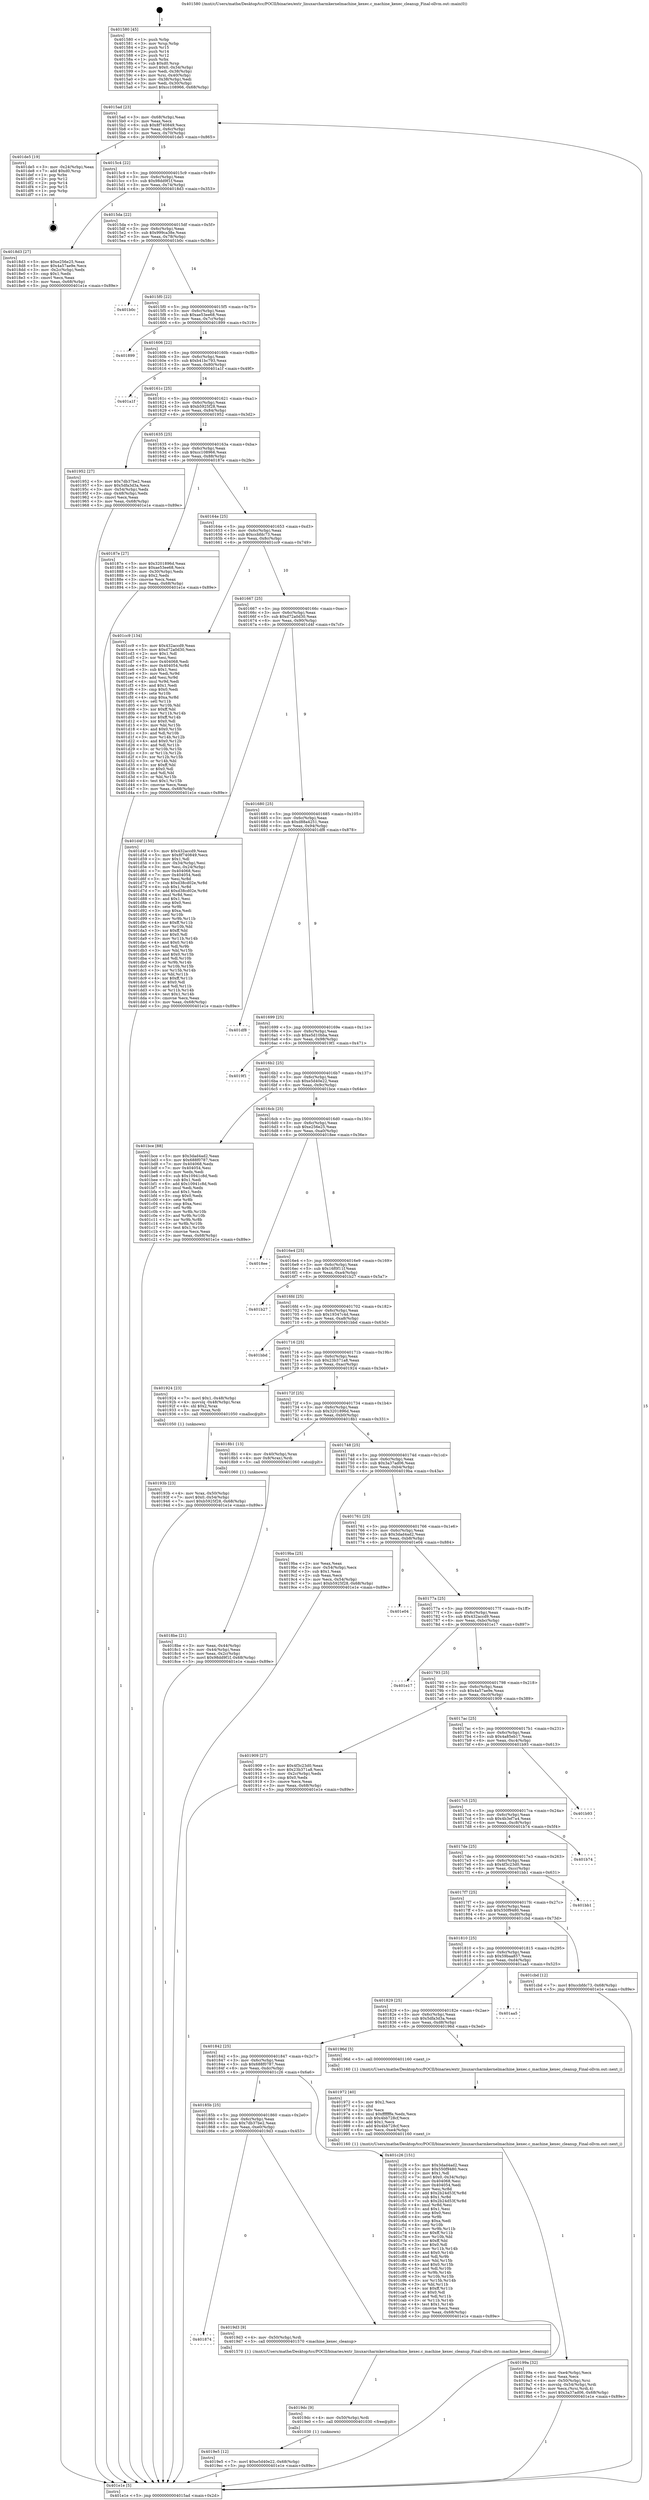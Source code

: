 digraph "0x401580" {
  label = "0x401580 (/mnt/c/Users/mathe/Desktop/tcc/POCII/binaries/extr_linuxarcharmkernelmachine_kexec.c_machine_kexec_cleanup_Final-ollvm.out::main(0))"
  labelloc = "t"
  node[shape=record]

  Entry [label="",width=0.3,height=0.3,shape=circle,fillcolor=black,style=filled]
  "0x4015ad" [label="{
     0x4015ad [23]\l
     | [instrs]\l
     &nbsp;&nbsp;0x4015ad \<+3\>: mov -0x68(%rbp),%eax\l
     &nbsp;&nbsp;0x4015b0 \<+2\>: mov %eax,%ecx\l
     &nbsp;&nbsp;0x4015b2 \<+6\>: sub $0x8f740849,%ecx\l
     &nbsp;&nbsp;0x4015b8 \<+3\>: mov %eax,-0x6c(%rbp)\l
     &nbsp;&nbsp;0x4015bb \<+3\>: mov %ecx,-0x70(%rbp)\l
     &nbsp;&nbsp;0x4015be \<+6\>: je 0000000000401de5 \<main+0x865\>\l
  }"]
  "0x401de5" [label="{
     0x401de5 [19]\l
     | [instrs]\l
     &nbsp;&nbsp;0x401de5 \<+3\>: mov -0x24(%rbp),%eax\l
     &nbsp;&nbsp;0x401de8 \<+7\>: add $0xd0,%rsp\l
     &nbsp;&nbsp;0x401def \<+1\>: pop %rbx\l
     &nbsp;&nbsp;0x401df0 \<+2\>: pop %r12\l
     &nbsp;&nbsp;0x401df2 \<+2\>: pop %r14\l
     &nbsp;&nbsp;0x401df4 \<+2\>: pop %r15\l
     &nbsp;&nbsp;0x401df6 \<+1\>: pop %rbp\l
     &nbsp;&nbsp;0x401df7 \<+1\>: ret\l
  }"]
  "0x4015c4" [label="{
     0x4015c4 [22]\l
     | [instrs]\l
     &nbsp;&nbsp;0x4015c4 \<+5\>: jmp 00000000004015c9 \<main+0x49\>\l
     &nbsp;&nbsp;0x4015c9 \<+3\>: mov -0x6c(%rbp),%eax\l
     &nbsp;&nbsp;0x4015cc \<+5\>: sub $0x98dd9f1f,%eax\l
     &nbsp;&nbsp;0x4015d1 \<+3\>: mov %eax,-0x74(%rbp)\l
     &nbsp;&nbsp;0x4015d4 \<+6\>: je 00000000004018d3 \<main+0x353\>\l
  }"]
  Exit [label="",width=0.3,height=0.3,shape=circle,fillcolor=black,style=filled,peripheries=2]
  "0x4018d3" [label="{
     0x4018d3 [27]\l
     | [instrs]\l
     &nbsp;&nbsp;0x4018d3 \<+5\>: mov $0xe256e25,%eax\l
     &nbsp;&nbsp;0x4018d8 \<+5\>: mov $0x4a57ae9e,%ecx\l
     &nbsp;&nbsp;0x4018dd \<+3\>: mov -0x2c(%rbp),%edx\l
     &nbsp;&nbsp;0x4018e0 \<+3\>: cmp $0x1,%edx\l
     &nbsp;&nbsp;0x4018e3 \<+3\>: cmovl %ecx,%eax\l
     &nbsp;&nbsp;0x4018e6 \<+3\>: mov %eax,-0x68(%rbp)\l
     &nbsp;&nbsp;0x4018e9 \<+5\>: jmp 0000000000401e1e \<main+0x89e\>\l
  }"]
  "0x4015da" [label="{
     0x4015da [22]\l
     | [instrs]\l
     &nbsp;&nbsp;0x4015da \<+5\>: jmp 00000000004015df \<main+0x5f\>\l
     &nbsp;&nbsp;0x4015df \<+3\>: mov -0x6c(%rbp),%eax\l
     &nbsp;&nbsp;0x4015e2 \<+5\>: sub $0x999ca38e,%eax\l
     &nbsp;&nbsp;0x4015e7 \<+3\>: mov %eax,-0x78(%rbp)\l
     &nbsp;&nbsp;0x4015ea \<+6\>: je 0000000000401b0c \<main+0x58c\>\l
  }"]
  "0x4019e5" [label="{
     0x4019e5 [12]\l
     | [instrs]\l
     &nbsp;&nbsp;0x4019e5 \<+7\>: movl $0xe5d40e22,-0x68(%rbp)\l
     &nbsp;&nbsp;0x4019ec \<+5\>: jmp 0000000000401e1e \<main+0x89e\>\l
  }"]
  "0x401b0c" [label="{
     0x401b0c\l
  }", style=dashed]
  "0x4015f0" [label="{
     0x4015f0 [22]\l
     | [instrs]\l
     &nbsp;&nbsp;0x4015f0 \<+5\>: jmp 00000000004015f5 \<main+0x75\>\l
     &nbsp;&nbsp;0x4015f5 \<+3\>: mov -0x6c(%rbp),%eax\l
     &nbsp;&nbsp;0x4015f8 \<+5\>: sub $0xae53ee68,%eax\l
     &nbsp;&nbsp;0x4015fd \<+3\>: mov %eax,-0x7c(%rbp)\l
     &nbsp;&nbsp;0x401600 \<+6\>: je 0000000000401899 \<main+0x319\>\l
  }"]
  "0x4019dc" [label="{
     0x4019dc [9]\l
     | [instrs]\l
     &nbsp;&nbsp;0x4019dc \<+4\>: mov -0x50(%rbp),%rdi\l
     &nbsp;&nbsp;0x4019e0 \<+5\>: call 0000000000401030 \<free@plt\>\l
     | [calls]\l
     &nbsp;&nbsp;0x401030 \{1\} (unknown)\l
  }"]
  "0x401899" [label="{
     0x401899\l
  }", style=dashed]
  "0x401606" [label="{
     0x401606 [22]\l
     | [instrs]\l
     &nbsp;&nbsp;0x401606 \<+5\>: jmp 000000000040160b \<main+0x8b\>\l
     &nbsp;&nbsp;0x40160b \<+3\>: mov -0x6c(%rbp),%eax\l
     &nbsp;&nbsp;0x40160e \<+5\>: sub $0xb41bc793,%eax\l
     &nbsp;&nbsp;0x401613 \<+3\>: mov %eax,-0x80(%rbp)\l
     &nbsp;&nbsp;0x401616 \<+6\>: je 0000000000401a1f \<main+0x49f\>\l
  }"]
  "0x401874" [label="{
     0x401874\l
  }", style=dashed]
  "0x401a1f" [label="{
     0x401a1f\l
  }", style=dashed]
  "0x40161c" [label="{
     0x40161c [25]\l
     | [instrs]\l
     &nbsp;&nbsp;0x40161c \<+5\>: jmp 0000000000401621 \<main+0xa1\>\l
     &nbsp;&nbsp;0x401621 \<+3\>: mov -0x6c(%rbp),%eax\l
     &nbsp;&nbsp;0x401624 \<+5\>: sub $0xb5925f28,%eax\l
     &nbsp;&nbsp;0x401629 \<+6\>: mov %eax,-0x84(%rbp)\l
     &nbsp;&nbsp;0x40162f \<+6\>: je 0000000000401952 \<main+0x3d2\>\l
  }"]
  "0x4019d3" [label="{
     0x4019d3 [9]\l
     | [instrs]\l
     &nbsp;&nbsp;0x4019d3 \<+4\>: mov -0x50(%rbp),%rdi\l
     &nbsp;&nbsp;0x4019d7 \<+5\>: call 0000000000401570 \<machine_kexec_cleanup\>\l
     | [calls]\l
     &nbsp;&nbsp;0x401570 \{1\} (/mnt/c/Users/mathe/Desktop/tcc/POCII/binaries/extr_linuxarcharmkernelmachine_kexec.c_machine_kexec_cleanup_Final-ollvm.out::machine_kexec_cleanup)\l
  }"]
  "0x401952" [label="{
     0x401952 [27]\l
     | [instrs]\l
     &nbsp;&nbsp;0x401952 \<+5\>: mov $0x7db37be2,%eax\l
     &nbsp;&nbsp;0x401957 \<+5\>: mov $0x5dfa3d3a,%ecx\l
     &nbsp;&nbsp;0x40195c \<+3\>: mov -0x54(%rbp),%edx\l
     &nbsp;&nbsp;0x40195f \<+3\>: cmp -0x48(%rbp),%edx\l
     &nbsp;&nbsp;0x401962 \<+3\>: cmovl %ecx,%eax\l
     &nbsp;&nbsp;0x401965 \<+3\>: mov %eax,-0x68(%rbp)\l
     &nbsp;&nbsp;0x401968 \<+5\>: jmp 0000000000401e1e \<main+0x89e\>\l
  }"]
  "0x401635" [label="{
     0x401635 [25]\l
     | [instrs]\l
     &nbsp;&nbsp;0x401635 \<+5\>: jmp 000000000040163a \<main+0xba\>\l
     &nbsp;&nbsp;0x40163a \<+3\>: mov -0x6c(%rbp),%eax\l
     &nbsp;&nbsp;0x40163d \<+5\>: sub $0xcc108966,%eax\l
     &nbsp;&nbsp;0x401642 \<+6\>: mov %eax,-0x88(%rbp)\l
     &nbsp;&nbsp;0x401648 \<+6\>: je 000000000040187e \<main+0x2fe\>\l
  }"]
  "0x40185b" [label="{
     0x40185b [25]\l
     | [instrs]\l
     &nbsp;&nbsp;0x40185b \<+5\>: jmp 0000000000401860 \<main+0x2e0\>\l
     &nbsp;&nbsp;0x401860 \<+3\>: mov -0x6c(%rbp),%eax\l
     &nbsp;&nbsp;0x401863 \<+5\>: sub $0x7db37be2,%eax\l
     &nbsp;&nbsp;0x401868 \<+6\>: mov %eax,-0xe0(%rbp)\l
     &nbsp;&nbsp;0x40186e \<+6\>: je 00000000004019d3 \<main+0x453\>\l
  }"]
  "0x40187e" [label="{
     0x40187e [27]\l
     | [instrs]\l
     &nbsp;&nbsp;0x40187e \<+5\>: mov $0x3201896d,%eax\l
     &nbsp;&nbsp;0x401883 \<+5\>: mov $0xae53ee68,%ecx\l
     &nbsp;&nbsp;0x401888 \<+3\>: mov -0x30(%rbp),%edx\l
     &nbsp;&nbsp;0x40188b \<+3\>: cmp $0x2,%edx\l
     &nbsp;&nbsp;0x40188e \<+3\>: cmovne %ecx,%eax\l
     &nbsp;&nbsp;0x401891 \<+3\>: mov %eax,-0x68(%rbp)\l
     &nbsp;&nbsp;0x401894 \<+5\>: jmp 0000000000401e1e \<main+0x89e\>\l
  }"]
  "0x40164e" [label="{
     0x40164e [25]\l
     | [instrs]\l
     &nbsp;&nbsp;0x40164e \<+5\>: jmp 0000000000401653 \<main+0xd3\>\l
     &nbsp;&nbsp;0x401653 \<+3\>: mov -0x6c(%rbp),%eax\l
     &nbsp;&nbsp;0x401656 \<+5\>: sub $0xccbfdc73,%eax\l
     &nbsp;&nbsp;0x40165b \<+6\>: mov %eax,-0x8c(%rbp)\l
     &nbsp;&nbsp;0x401661 \<+6\>: je 0000000000401cc9 \<main+0x749\>\l
  }"]
  "0x401e1e" [label="{
     0x401e1e [5]\l
     | [instrs]\l
     &nbsp;&nbsp;0x401e1e \<+5\>: jmp 00000000004015ad \<main+0x2d\>\l
  }"]
  "0x401580" [label="{
     0x401580 [45]\l
     | [instrs]\l
     &nbsp;&nbsp;0x401580 \<+1\>: push %rbp\l
     &nbsp;&nbsp;0x401581 \<+3\>: mov %rsp,%rbp\l
     &nbsp;&nbsp;0x401584 \<+2\>: push %r15\l
     &nbsp;&nbsp;0x401586 \<+2\>: push %r14\l
     &nbsp;&nbsp;0x401588 \<+2\>: push %r12\l
     &nbsp;&nbsp;0x40158a \<+1\>: push %rbx\l
     &nbsp;&nbsp;0x40158b \<+7\>: sub $0xd0,%rsp\l
     &nbsp;&nbsp;0x401592 \<+7\>: movl $0x0,-0x34(%rbp)\l
     &nbsp;&nbsp;0x401599 \<+3\>: mov %edi,-0x38(%rbp)\l
     &nbsp;&nbsp;0x40159c \<+4\>: mov %rsi,-0x40(%rbp)\l
     &nbsp;&nbsp;0x4015a0 \<+3\>: mov -0x38(%rbp),%edi\l
     &nbsp;&nbsp;0x4015a3 \<+3\>: mov %edi,-0x30(%rbp)\l
     &nbsp;&nbsp;0x4015a6 \<+7\>: movl $0xcc108966,-0x68(%rbp)\l
  }"]
  "0x401c26" [label="{
     0x401c26 [151]\l
     | [instrs]\l
     &nbsp;&nbsp;0x401c26 \<+5\>: mov $0x3dad4ad2,%eax\l
     &nbsp;&nbsp;0x401c2b \<+5\>: mov $0x550f9480,%ecx\l
     &nbsp;&nbsp;0x401c30 \<+2\>: mov $0x1,%dl\l
     &nbsp;&nbsp;0x401c32 \<+7\>: movl $0x0,-0x34(%rbp)\l
     &nbsp;&nbsp;0x401c39 \<+7\>: mov 0x404068,%esi\l
     &nbsp;&nbsp;0x401c40 \<+7\>: mov 0x404054,%edi\l
     &nbsp;&nbsp;0x401c47 \<+3\>: mov %esi,%r8d\l
     &nbsp;&nbsp;0x401c4a \<+7\>: add $0x2b24d53f,%r8d\l
     &nbsp;&nbsp;0x401c51 \<+4\>: sub $0x1,%r8d\l
     &nbsp;&nbsp;0x401c55 \<+7\>: sub $0x2b24d53f,%r8d\l
     &nbsp;&nbsp;0x401c5c \<+4\>: imul %r8d,%esi\l
     &nbsp;&nbsp;0x401c60 \<+3\>: and $0x1,%esi\l
     &nbsp;&nbsp;0x401c63 \<+3\>: cmp $0x0,%esi\l
     &nbsp;&nbsp;0x401c66 \<+4\>: sete %r9b\l
     &nbsp;&nbsp;0x401c6a \<+3\>: cmp $0xa,%edi\l
     &nbsp;&nbsp;0x401c6d \<+4\>: setl %r10b\l
     &nbsp;&nbsp;0x401c71 \<+3\>: mov %r9b,%r11b\l
     &nbsp;&nbsp;0x401c74 \<+4\>: xor $0xff,%r11b\l
     &nbsp;&nbsp;0x401c78 \<+3\>: mov %r10b,%bl\l
     &nbsp;&nbsp;0x401c7b \<+3\>: xor $0xff,%bl\l
     &nbsp;&nbsp;0x401c7e \<+3\>: xor $0x0,%dl\l
     &nbsp;&nbsp;0x401c81 \<+3\>: mov %r11b,%r14b\l
     &nbsp;&nbsp;0x401c84 \<+4\>: and $0x0,%r14b\l
     &nbsp;&nbsp;0x401c88 \<+3\>: and %dl,%r9b\l
     &nbsp;&nbsp;0x401c8b \<+3\>: mov %bl,%r15b\l
     &nbsp;&nbsp;0x401c8e \<+4\>: and $0x0,%r15b\l
     &nbsp;&nbsp;0x401c92 \<+3\>: and %dl,%r10b\l
     &nbsp;&nbsp;0x401c95 \<+3\>: or %r9b,%r14b\l
     &nbsp;&nbsp;0x401c98 \<+3\>: or %r10b,%r15b\l
     &nbsp;&nbsp;0x401c9b \<+3\>: xor %r15b,%r14b\l
     &nbsp;&nbsp;0x401c9e \<+3\>: or %bl,%r11b\l
     &nbsp;&nbsp;0x401ca1 \<+4\>: xor $0xff,%r11b\l
     &nbsp;&nbsp;0x401ca5 \<+3\>: or $0x0,%dl\l
     &nbsp;&nbsp;0x401ca8 \<+3\>: and %dl,%r11b\l
     &nbsp;&nbsp;0x401cab \<+3\>: or %r11b,%r14b\l
     &nbsp;&nbsp;0x401cae \<+4\>: test $0x1,%r14b\l
     &nbsp;&nbsp;0x401cb2 \<+3\>: cmovne %ecx,%eax\l
     &nbsp;&nbsp;0x401cb5 \<+3\>: mov %eax,-0x68(%rbp)\l
     &nbsp;&nbsp;0x401cb8 \<+5\>: jmp 0000000000401e1e \<main+0x89e\>\l
  }"]
  "0x401cc9" [label="{
     0x401cc9 [134]\l
     | [instrs]\l
     &nbsp;&nbsp;0x401cc9 \<+5\>: mov $0x432accd9,%eax\l
     &nbsp;&nbsp;0x401cce \<+5\>: mov $0xd72a0d30,%ecx\l
     &nbsp;&nbsp;0x401cd3 \<+2\>: mov $0x1,%dl\l
     &nbsp;&nbsp;0x401cd5 \<+2\>: xor %esi,%esi\l
     &nbsp;&nbsp;0x401cd7 \<+7\>: mov 0x404068,%edi\l
     &nbsp;&nbsp;0x401cde \<+8\>: mov 0x404054,%r8d\l
     &nbsp;&nbsp;0x401ce6 \<+3\>: sub $0x1,%esi\l
     &nbsp;&nbsp;0x401ce9 \<+3\>: mov %edi,%r9d\l
     &nbsp;&nbsp;0x401cec \<+3\>: add %esi,%r9d\l
     &nbsp;&nbsp;0x401cef \<+4\>: imul %r9d,%edi\l
     &nbsp;&nbsp;0x401cf3 \<+3\>: and $0x1,%edi\l
     &nbsp;&nbsp;0x401cf6 \<+3\>: cmp $0x0,%edi\l
     &nbsp;&nbsp;0x401cf9 \<+4\>: sete %r10b\l
     &nbsp;&nbsp;0x401cfd \<+4\>: cmp $0xa,%r8d\l
     &nbsp;&nbsp;0x401d01 \<+4\>: setl %r11b\l
     &nbsp;&nbsp;0x401d05 \<+3\>: mov %r10b,%bl\l
     &nbsp;&nbsp;0x401d08 \<+3\>: xor $0xff,%bl\l
     &nbsp;&nbsp;0x401d0b \<+3\>: mov %r11b,%r14b\l
     &nbsp;&nbsp;0x401d0e \<+4\>: xor $0xff,%r14b\l
     &nbsp;&nbsp;0x401d12 \<+3\>: xor $0x0,%dl\l
     &nbsp;&nbsp;0x401d15 \<+3\>: mov %bl,%r15b\l
     &nbsp;&nbsp;0x401d18 \<+4\>: and $0x0,%r15b\l
     &nbsp;&nbsp;0x401d1c \<+3\>: and %dl,%r10b\l
     &nbsp;&nbsp;0x401d1f \<+3\>: mov %r14b,%r12b\l
     &nbsp;&nbsp;0x401d22 \<+4\>: and $0x0,%r12b\l
     &nbsp;&nbsp;0x401d26 \<+3\>: and %dl,%r11b\l
     &nbsp;&nbsp;0x401d29 \<+3\>: or %r10b,%r15b\l
     &nbsp;&nbsp;0x401d2c \<+3\>: or %r11b,%r12b\l
     &nbsp;&nbsp;0x401d2f \<+3\>: xor %r12b,%r15b\l
     &nbsp;&nbsp;0x401d32 \<+3\>: or %r14b,%bl\l
     &nbsp;&nbsp;0x401d35 \<+3\>: xor $0xff,%bl\l
     &nbsp;&nbsp;0x401d38 \<+3\>: or $0x0,%dl\l
     &nbsp;&nbsp;0x401d3b \<+2\>: and %dl,%bl\l
     &nbsp;&nbsp;0x401d3d \<+3\>: or %bl,%r15b\l
     &nbsp;&nbsp;0x401d40 \<+4\>: test $0x1,%r15b\l
     &nbsp;&nbsp;0x401d44 \<+3\>: cmovne %ecx,%eax\l
     &nbsp;&nbsp;0x401d47 \<+3\>: mov %eax,-0x68(%rbp)\l
     &nbsp;&nbsp;0x401d4a \<+5\>: jmp 0000000000401e1e \<main+0x89e\>\l
  }"]
  "0x401667" [label="{
     0x401667 [25]\l
     | [instrs]\l
     &nbsp;&nbsp;0x401667 \<+5\>: jmp 000000000040166c \<main+0xec\>\l
     &nbsp;&nbsp;0x40166c \<+3\>: mov -0x6c(%rbp),%eax\l
     &nbsp;&nbsp;0x40166f \<+5\>: sub $0xd72a0d30,%eax\l
     &nbsp;&nbsp;0x401674 \<+6\>: mov %eax,-0x90(%rbp)\l
     &nbsp;&nbsp;0x40167a \<+6\>: je 0000000000401d4f \<main+0x7cf\>\l
  }"]
  "0x40199a" [label="{
     0x40199a [32]\l
     | [instrs]\l
     &nbsp;&nbsp;0x40199a \<+6\>: mov -0xe4(%rbp),%ecx\l
     &nbsp;&nbsp;0x4019a0 \<+3\>: imul %eax,%ecx\l
     &nbsp;&nbsp;0x4019a3 \<+4\>: mov -0x50(%rbp),%rsi\l
     &nbsp;&nbsp;0x4019a7 \<+4\>: movslq -0x54(%rbp),%rdi\l
     &nbsp;&nbsp;0x4019ab \<+3\>: mov %ecx,(%rsi,%rdi,4)\l
     &nbsp;&nbsp;0x4019ae \<+7\>: movl $0x3a37ad06,-0x68(%rbp)\l
     &nbsp;&nbsp;0x4019b5 \<+5\>: jmp 0000000000401e1e \<main+0x89e\>\l
  }"]
  "0x401d4f" [label="{
     0x401d4f [150]\l
     | [instrs]\l
     &nbsp;&nbsp;0x401d4f \<+5\>: mov $0x432accd9,%eax\l
     &nbsp;&nbsp;0x401d54 \<+5\>: mov $0x8f740849,%ecx\l
     &nbsp;&nbsp;0x401d59 \<+2\>: mov $0x1,%dl\l
     &nbsp;&nbsp;0x401d5b \<+3\>: mov -0x34(%rbp),%esi\l
     &nbsp;&nbsp;0x401d5e \<+3\>: mov %esi,-0x24(%rbp)\l
     &nbsp;&nbsp;0x401d61 \<+7\>: mov 0x404068,%esi\l
     &nbsp;&nbsp;0x401d68 \<+7\>: mov 0x404054,%edi\l
     &nbsp;&nbsp;0x401d6f \<+3\>: mov %esi,%r8d\l
     &nbsp;&nbsp;0x401d72 \<+7\>: sub $0xd38cd02e,%r8d\l
     &nbsp;&nbsp;0x401d79 \<+4\>: sub $0x1,%r8d\l
     &nbsp;&nbsp;0x401d7d \<+7\>: add $0xd38cd02e,%r8d\l
     &nbsp;&nbsp;0x401d84 \<+4\>: imul %r8d,%esi\l
     &nbsp;&nbsp;0x401d88 \<+3\>: and $0x1,%esi\l
     &nbsp;&nbsp;0x401d8b \<+3\>: cmp $0x0,%esi\l
     &nbsp;&nbsp;0x401d8e \<+4\>: sete %r9b\l
     &nbsp;&nbsp;0x401d92 \<+3\>: cmp $0xa,%edi\l
     &nbsp;&nbsp;0x401d95 \<+4\>: setl %r10b\l
     &nbsp;&nbsp;0x401d99 \<+3\>: mov %r9b,%r11b\l
     &nbsp;&nbsp;0x401d9c \<+4\>: xor $0xff,%r11b\l
     &nbsp;&nbsp;0x401da0 \<+3\>: mov %r10b,%bl\l
     &nbsp;&nbsp;0x401da3 \<+3\>: xor $0xff,%bl\l
     &nbsp;&nbsp;0x401da6 \<+3\>: xor $0x0,%dl\l
     &nbsp;&nbsp;0x401da9 \<+3\>: mov %r11b,%r14b\l
     &nbsp;&nbsp;0x401dac \<+4\>: and $0x0,%r14b\l
     &nbsp;&nbsp;0x401db0 \<+3\>: and %dl,%r9b\l
     &nbsp;&nbsp;0x401db3 \<+3\>: mov %bl,%r15b\l
     &nbsp;&nbsp;0x401db6 \<+4\>: and $0x0,%r15b\l
     &nbsp;&nbsp;0x401dba \<+3\>: and %dl,%r10b\l
     &nbsp;&nbsp;0x401dbd \<+3\>: or %r9b,%r14b\l
     &nbsp;&nbsp;0x401dc0 \<+3\>: or %r10b,%r15b\l
     &nbsp;&nbsp;0x401dc3 \<+3\>: xor %r15b,%r14b\l
     &nbsp;&nbsp;0x401dc6 \<+3\>: or %bl,%r11b\l
     &nbsp;&nbsp;0x401dc9 \<+4\>: xor $0xff,%r11b\l
     &nbsp;&nbsp;0x401dcd \<+3\>: or $0x0,%dl\l
     &nbsp;&nbsp;0x401dd0 \<+3\>: and %dl,%r11b\l
     &nbsp;&nbsp;0x401dd3 \<+3\>: or %r11b,%r14b\l
     &nbsp;&nbsp;0x401dd6 \<+4\>: test $0x1,%r14b\l
     &nbsp;&nbsp;0x401dda \<+3\>: cmovne %ecx,%eax\l
     &nbsp;&nbsp;0x401ddd \<+3\>: mov %eax,-0x68(%rbp)\l
     &nbsp;&nbsp;0x401de0 \<+5\>: jmp 0000000000401e1e \<main+0x89e\>\l
  }"]
  "0x401680" [label="{
     0x401680 [25]\l
     | [instrs]\l
     &nbsp;&nbsp;0x401680 \<+5\>: jmp 0000000000401685 \<main+0x105\>\l
     &nbsp;&nbsp;0x401685 \<+3\>: mov -0x6c(%rbp),%eax\l
     &nbsp;&nbsp;0x401688 \<+5\>: sub $0xd88a4251,%eax\l
     &nbsp;&nbsp;0x40168d \<+6\>: mov %eax,-0x94(%rbp)\l
     &nbsp;&nbsp;0x401693 \<+6\>: je 0000000000401df8 \<main+0x878\>\l
  }"]
  "0x401972" [label="{
     0x401972 [40]\l
     | [instrs]\l
     &nbsp;&nbsp;0x401972 \<+5\>: mov $0x2,%ecx\l
     &nbsp;&nbsp;0x401977 \<+1\>: cltd\l
     &nbsp;&nbsp;0x401978 \<+2\>: idiv %ecx\l
     &nbsp;&nbsp;0x40197a \<+6\>: imul $0xfffffffe,%edx,%ecx\l
     &nbsp;&nbsp;0x401980 \<+6\>: sub $0x4bb728cf,%ecx\l
     &nbsp;&nbsp;0x401986 \<+3\>: add $0x1,%ecx\l
     &nbsp;&nbsp;0x401989 \<+6\>: add $0x4bb728cf,%ecx\l
     &nbsp;&nbsp;0x40198f \<+6\>: mov %ecx,-0xe4(%rbp)\l
     &nbsp;&nbsp;0x401995 \<+5\>: call 0000000000401160 \<next_i\>\l
     | [calls]\l
     &nbsp;&nbsp;0x401160 \{1\} (/mnt/c/Users/mathe/Desktop/tcc/POCII/binaries/extr_linuxarcharmkernelmachine_kexec.c_machine_kexec_cleanup_Final-ollvm.out::next_i)\l
  }"]
  "0x401df8" [label="{
     0x401df8\l
  }", style=dashed]
  "0x401699" [label="{
     0x401699 [25]\l
     | [instrs]\l
     &nbsp;&nbsp;0x401699 \<+5\>: jmp 000000000040169e \<main+0x11e\>\l
     &nbsp;&nbsp;0x40169e \<+3\>: mov -0x6c(%rbp),%eax\l
     &nbsp;&nbsp;0x4016a1 \<+5\>: sub $0xe5d10bba,%eax\l
     &nbsp;&nbsp;0x4016a6 \<+6\>: mov %eax,-0x98(%rbp)\l
     &nbsp;&nbsp;0x4016ac \<+6\>: je 00000000004019f1 \<main+0x471\>\l
  }"]
  "0x401842" [label="{
     0x401842 [25]\l
     | [instrs]\l
     &nbsp;&nbsp;0x401842 \<+5\>: jmp 0000000000401847 \<main+0x2c7\>\l
     &nbsp;&nbsp;0x401847 \<+3\>: mov -0x6c(%rbp),%eax\l
     &nbsp;&nbsp;0x40184a \<+5\>: sub $0x688f0787,%eax\l
     &nbsp;&nbsp;0x40184f \<+6\>: mov %eax,-0xdc(%rbp)\l
     &nbsp;&nbsp;0x401855 \<+6\>: je 0000000000401c26 \<main+0x6a6\>\l
  }"]
  "0x4019f1" [label="{
     0x4019f1\l
  }", style=dashed]
  "0x4016b2" [label="{
     0x4016b2 [25]\l
     | [instrs]\l
     &nbsp;&nbsp;0x4016b2 \<+5\>: jmp 00000000004016b7 \<main+0x137\>\l
     &nbsp;&nbsp;0x4016b7 \<+3\>: mov -0x6c(%rbp),%eax\l
     &nbsp;&nbsp;0x4016ba \<+5\>: sub $0xe5d40e22,%eax\l
     &nbsp;&nbsp;0x4016bf \<+6\>: mov %eax,-0x9c(%rbp)\l
     &nbsp;&nbsp;0x4016c5 \<+6\>: je 0000000000401bce \<main+0x64e\>\l
  }"]
  "0x40196d" [label="{
     0x40196d [5]\l
     | [instrs]\l
     &nbsp;&nbsp;0x40196d \<+5\>: call 0000000000401160 \<next_i\>\l
     | [calls]\l
     &nbsp;&nbsp;0x401160 \{1\} (/mnt/c/Users/mathe/Desktop/tcc/POCII/binaries/extr_linuxarcharmkernelmachine_kexec.c_machine_kexec_cleanup_Final-ollvm.out::next_i)\l
  }"]
  "0x401bce" [label="{
     0x401bce [88]\l
     | [instrs]\l
     &nbsp;&nbsp;0x401bce \<+5\>: mov $0x3dad4ad2,%eax\l
     &nbsp;&nbsp;0x401bd3 \<+5\>: mov $0x688f0787,%ecx\l
     &nbsp;&nbsp;0x401bd8 \<+7\>: mov 0x404068,%edx\l
     &nbsp;&nbsp;0x401bdf \<+7\>: mov 0x404054,%esi\l
     &nbsp;&nbsp;0x401be6 \<+2\>: mov %edx,%edi\l
     &nbsp;&nbsp;0x401be8 \<+6\>: sub $0x10941c8d,%edi\l
     &nbsp;&nbsp;0x401bee \<+3\>: sub $0x1,%edi\l
     &nbsp;&nbsp;0x401bf1 \<+6\>: add $0x10941c8d,%edi\l
     &nbsp;&nbsp;0x401bf7 \<+3\>: imul %edi,%edx\l
     &nbsp;&nbsp;0x401bfa \<+3\>: and $0x1,%edx\l
     &nbsp;&nbsp;0x401bfd \<+3\>: cmp $0x0,%edx\l
     &nbsp;&nbsp;0x401c00 \<+4\>: sete %r8b\l
     &nbsp;&nbsp;0x401c04 \<+3\>: cmp $0xa,%esi\l
     &nbsp;&nbsp;0x401c07 \<+4\>: setl %r9b\l
     &nbsp;&nbsp;0x401c0b \<+3\>: mov %r8b,%r10b\l
     &nbsp;&nbsp;0x401c0e \<+3\>: and %r9b,%r10b\l
     &nbsp;&nbsp;0x401c11 \<+3\>: xor %r9b,%r8b\l
     &nbsp;&nbsp;0x401c14 \<+3\>: or %r8b,%r10b\l
     &nbsp;&nbsp;0x401c17 \<+4\>: test $0x1,%r10b\l
     &nbsp;&nbsp;0x401c1b \<+3\>: cmovne %ecx,%eax\l
     &nbsp;&nbsp;0x401c1e \<+3\>: mov %eax,-0x68(%rbp)\l
     &nbsp;&nbsp;0x401c21 \<+5\>: jmp 0000000000401e1e \<main+0x89e\>\l
  }"]
  "0x4016cb" [label="{
     0x4016cb [25]\l
     | [instrs]\l
     &nbsp;&nbsp;0x4016cb \<+5\>: jmp 00000000004016d0 \<main+0x150\>\l
     &nbsp;&nbsp;0x4016d0 \<+3\>: mov -0x6c(%rbp),%eax\l
     &nbsp;&nbsp;0x4016d3 \<+5\>: sub $0xe256e25,%eax\l
     &nbsp;&nbsp;0x4016d8 \<+6\>: mov %eax,-0xa0(%rbp)\l
     &nbsp;&nbsp;0x4016de \<+6\>: je 00000000004018ee \<main+0x36e\>\l
  }"]
  "0x401829" [label="{
     0x401829 [25]\l
     | [instrs]\l
     &nbsp;&nbsp;0x401829 \<+5\>: jmp 000000000040182e \<main+0x2ae\>\l
     &nbsp;&nbsp;0x40182e \<+3\>: mov -0x6c(%rbp),%eax\l
     &nbsp;&nbsp;0x401831 \<+5\>: sub $0x5dfa3d3a,%eax\l
     &nbsp;&nbsp;0x401836 \<+6\>: mov %eax,-0xd8(%rbp)\l
     &nbsp;&nbsp;0x40183c \<+6\>: je 000000000040196d \<main+0x3ed\>\l
  }"]
  "0x4018ee" [label="{
     0x4018ee\l
  }", style=dashed]
  "0x4016e4" [label="{
     0x4016e4 [25]\l
     | [instrs]\l
     &nbsp;&nbsp;0x4016e4 \<+5\>: jmp 00000000004016e9 \<main+0x169\>\l
     &nbsp;&nbsp;0x4016e9 \<+3\>: mov -0x6c(%rbp),%eax\l
     &nbsp;&nbsp;0x4016ec \<+5\>: sub $0x16f0f11f,%eax\l
     &nbsp;&nbsp;0x4016f1 \<+6\>: mov %eax,-0xa4(%rbp)\l
     &nbsp;&nbsp;0x4016f7 \<+6\>: je 0000000000401b27 \<main+0x5a7\>\l
  }"]
  "0x401aa5" [label="{
     0x401aa5\l
  }", style=dashed]
  "0x401b27" [label="{
     0x401b27\l
  }", style=dashed]
  "0x4016fd" [label="{
     0x4016fd [25]\l
     | [instrs]\l
     &nbsp;&nbsp;0x4016fd \<+5\>: jmp 0000000000401702 \<main+0x182\>\l
     &nbsp;&nbsp;0x401702 \<+3\>: mov -0x6c(%rbp),%eax\l
     &nbsp;&nbsp;0x401705 \<+5\>: sub $0x19347c4d,%eax\l
     &nbsp;&nbsp;0x40170a \<+6\>: mov %eax,-0xa8(%rbp)\l
     &nbsp;&nbsp;0x401710 \<+6\>: je 0000000000401bbd \<main+0x63d\>\l
  }"]
  "0x401810" [label="{
     0x401810 [25]\l
     | [instrs]\l
     &nbsp;&nbsp;0x401810 \<+5\>: jmp 0000000000401815 \<main+0x295\>\l
     &nbsp;&nbsp;0x401815 \<+3\>: mov -0x6c(%rbp),%eax\l
     &nbsp;&nbsp;0x401818 \<+5\>: sub $0x59baa857,%eax\l
     &nbsp;&nbsp;0x40181d \<+6\>: mov %eax,-0xd4(%rbp)\l
     &nbsp;&nbsp;0x401823 \<+6\>: je 0000000000401aa5 \<main+0x525\>\l
  }"]
  "0x401bbd" [label="{
     0x401bbd\l
  }", style=dashed]
  "0x401716" [label="{
     0x401716 [25]\l
     | [instrs]\l
     &nbsp;&nbsp;0x401716 \<+5\>: jmp 000000000040171b \<main+0x19b\>\l
     &nbsp;&nbsp;0x40171b \<+3\>: mov -0x6c(%rbp),%eax\l
     &nbsp;&nbsp;0x40171e \<+5\>: sub $0x23b371a8,%eax\l
     &nbsp;&nbsp;0x401723 \<+6\>: mov %eax,-0xac(%rbp)\l
     &nbsp;&nbsp;0x401729 \<+6\>: je 0000000000401924 \<main+0x3a4\>\l
  }"]
  "0x401cbd" [label="{
     0x401cbd [12]\l
     | [instrs]\l
     &nbsp;&nbsp;0x401cbd \<+7\>: movl $0xccbfdc73,-0x68(%rbp)\l
     &nbsp;&nbsp;0x401cc4 \<+5\>: jmp 0000000000401e1e \<main+0x89e\>\l
  }"]
  "0x401924" [label="{
     0x401924 [23]\l
     | [instrs]\l
     &nbsp;&nbsp;0x401924 \<+7\>: movl $0x1,-0x48(%rbp)\l
     &nbsp;&nbsp;0x40192b \<+4\>: movslq -0x48(%rbp),%rax\l
     &nbsp;&nbsp;0x40192f \<+4\>: shl $0x2,%rax\l
     &nbsp;&nbsp;0x401933 \<+3\>: mov %rax,%rdi\l
     &nbsp;&nbsp;0x401936 \<+5\>: call 0000000000401050 \<malloc@plt\>\l
     | [calls]\l
     &nbsp;&nbsp;0x401050 \{1\} (unknown)\l
  }"]
  "0x40172f" [label="{
     0x40172f [25]\l
     | [instrs]\l
     &nbsp;&nbsp;0x40172f \<+5\>: jmp 0000000000401734 \<main+0x1b4\>\l
     &nbsp;&nbsp;0x401734 \<+3\>: mov -0x6c(%rbp),%eax\l
     &nbsp;&nbsp;0x401737 \<+5\>: sub $0x3201896d,%eax\l
     &nbsp;&nbsp;0x40173c \<+6\>: mov %eax,-0xb0(%rbp)\l
     &nbsp;&nbsp;0x401742 \<+6\>: je 00000000004018b1 \<main+0x331\>\l
  }"]
  "0x4017f7" [label="{
     0x4017f7 [25]\l
     | [instrs]\l
     &nbsp;&nbsp;0x4017f7 \<+5\>: jmp 00000000004017fc \<main+0x27c\>\l
     &nbsp;&nbsp;0x4017fc \<+3\>: mov -0x6c(%rbp),%eax\l
     &nbsp;&nbsp;0x4017ff \<+5\>: sub $0x550f9480,%eax\l
     &nbsp;&nbsp;0x401804 \<+6\>: mov %eax,-0xd0(%rbp)\l
     &nbsp;&nbsp;0x40180a \<+6\>: je 0000000000401cbd \<main+0x73d\>\l
  }"]
  "0x4018b1" [label="{
     0x4018b1 [13]\l
     | [instrs]\l
     &nbsp;&nbsp;0x4018b1 \<+4\>: mov -0x40(%rbp),%rax\l
     &nbsp;&nbsp;0x4018b5 \<+4\>: mov 0x8(%rax),%rdi\l
     &nbsp;&nbsp;0x4018b9 \<+5\>: call 0000000000401060 \<atoi@plt\>\l
     | [calls]\l
     &nbsp;&nbsp;0x401060 \{1\} (unknown)\l
  }"]
  "0x401748" [label="{
     0x401748 [25]\l
     | [instrs]\l
     &nbsp;&nbsp;0x401748 \<+5\>: jmp 000000000040174d \<main+0x1cd\>\l
     &nbsp;&nbsp;0x40174d \<+3\>: mov -0x6c(%rbp),%eax\l
     &nbsp;&nbsp;0x401750 \<+5\>: sub $0x3a37ad06,%eax\l
     &nbsp;&nbsp;0x401755 \<+6\>: mov %eax,-0xb4(%rbp)\l
     &nbsp;&nbsp;0x40175b \<+6\>: je 00000000004019ba \<main+0x43a\>\l
  }"]
  "0x4018be" [label="{
     0x4018be [21]\l
     | [instrs]\l
     &nbsp;&nbsp;0x4018be \<+3\>: mov %eax,-0x44(%rbp)\l
     &nbsp;&nbsp;0x4018c1 \<+3\>: mov -0x44(%rbp),%eax\l
     &nbsp;&nbsp;0x4018c4 \<+3\>: mov %eax,-0x2c(%rbp)\l
     &nbsp;&nbsp;0x4018c7 \<+7\>: movl $0x98dd9f1f,-0x68(%rbp)\l
     &nbsp;&nbsp;0x4018ce \<+5\>: jmp 0000000000401e1e \<main+0x89e\>\l
  }"]
  "0x401bb1" [label="{
     0x401bb1\l
  }", style=dashed]
  "0x4019ba" [label="{
     0x4019ba [25]\l
     | [instrs]\l
     &nbsp;&nbsp;0x4019ba \<+2\>: xor %eax,%eax\l
     &nbsp;&nbsp;0x4019bc \<+3\>: mov -0x54(%rbp),%ecx\l
     &nbsp;&nbsp;0x4019bf \<+3\>: sub $0x1,%eax\l
     &nbsp;&nbsp;0x4019c2 \<+2\>: sub %eax,%ecx\l
     &nbsp;&nbsp;0x4019c4 \<+3\>: mov %ecx,-0x54(%rbp)\l
     &nbsp;&nbsp;0x4019c7 \<+7\>: movl $0xb5925f28,-0x68(%rbp)\l
     &nbsp;&nbsp;0x4019ce \<+5\>: jmp 0000000000401e1e \<main+0x89e\>\l
  }"]
  "0x401761" [label="{
     0x401761 [25]\l
     | [instrs]\l
     &nbsp;&nbsp;0x401761 \<+5\>: jmp 0000000000401766 \<main+0x1e6\>\l
     &nbsp;&nbsp;0x401766 \<+3\>: mov -0x6c(%rbp),%eax\l
     &nbsp;&nbsp;0x401769 \<+5\>: sub $0x3dad4ad2,%eax\l
     &nbsp;&nbsp;0x40176e \<+6\>: mov %eax,-0xb8(%rbp)\l
     &nbsp;&nbsp;0x401774 \<+6\>: je 0000000000401e04 \<main+0x884\>\l
  }"]
  "0x4017de" [label="{
     0x4017de [25]\l
     | [instrs]\l
     &nbsp;&nbsp;0x4017de \<+5\>: jmp 00000000004017e3 \<main+0x263\>\l
     &nbsp;&nbsp;0x4017e3 \<+3\>: mov -0x6c(%rbp),%eax\l
     &nbsp;&nbsp;0x4017e6 \<+5\>: sub $0x4f3c23d0,%eax\l
     &nbsp;&nbsp;0x4017eb \<+6\>: mov %eax,-0xcc(%rbp)\l
     &nbsp;&nbsp;0x4017f1 \<+6\>: je 0000000000401bb1 \<main+0x631\>\l
  }"]
  "0x401e04" [label="{
     0x401e04\l
  }", style=dashed]
  "0x40177a" [label="{
     0x40177a [25]\l
     | [instrs]\l
     &nbsp;&nbsp;0x40177a \<+5\>: jmp 000000000040177f \<main+0x1ff\>\l
     &nbsp;&nbsp;0x40177f \<+3\>: mov -0x6c(%rbp),%eax\l
     &nbsp;&nbsp;0x401782 \<+5\>: sub $0x432accd9,%eax\l
     &nbsp;&nbsp;0x401787 \<+6\>: mov %eax,-0xbc(%rbp)\l
     &nbsp;&nbsp;0x40178d \<+6\>: je 0000000000401e17 \<main+0x897\>\l
  }"]
  "0x401b74" [label="{
     0x401b74\l
  }", style=dashed]
  "0x401e17" [label="{
     0x401e17\l
  }", style=dashed]
  "0x401793" [label="{
     0x401793 [25]\l
     | [instrs]\l
     &nbsp;&nbsp;0x401793 \<+5\>: jmp 0000000000401798 \<main+0x218\>\l
     &nbsp;&nbsp;0x401798 \<+3\>: mov -0x6c(%rbp),%eax\l
     &nbsp;&nbsp;0x40179b \<+5\>: sub $0x4a57ae9e,%eax\l
     &nbsp;&nbsp;0x4017a0 \<+6\>: mov %eax,-0xc0(%rbp)\l
     &nbsp;&nbsp;0x4017a6 \<+6\>: je 0000000000401909 \<main+0x389\>\l
  }"]
  "0x4017c5" [label="{
     0x4017c5 [25]\l
     | [instrs]\l
     &nbsp;&nbsp;0x4017c5 \<+5\>: jmp 00000000004017ca \<main+0x24a\>\l
     &nbsp;&nbsp;0x4017ca \<+3\>: mov -0x6c(%rbp),%eax\l
     &nbsp;&nbsp;0x4017cd \<+5\>: sub $0x4b3ef7a4,%eax\l
     &nbsp;&nbsp;0x4017d2 \<+6\>: mov %eax,-0xc8(%rbp)\l
     &nbsp;&nbsp;0x4017d8 \<+6\>: je 0000000000401b74 \<main+0x5f4\>\l
  }"]
  "0x401909" [label="{
     0x401909 [27]\l
     | [instrs]\l
     &nbsp;&nbsp;0x401909 \<+5\>: mov $0x4f3c23d0,%eax\l
     &nbsp;&nbsp;0x40190e \<+5\>: mov $0x23b371a8,%ecx\l
     &nbsp;&nbsp;0x401913 \<+3\>: mov -0x2c(%rbp),%edx\l
     &nbsp;&nbsp;0x401916 \<+3\>: cmp $0x0,%edx\l
     &nbsp;&nbsp;0x401919 \<+3\>: cmove %ecx,%eax\l
     &nbsp;&nbsp;0x40191c \<+3\>: mov %eax,-0x68(%rbp)\l
     &nbsp;&nbsp;0x40191f \<+5\>: jmp 0000000000401e1e \<main+0x89e\>\l
  }"]
  "0x4017ac" [label="{
     0x4017ac [25]\l
     | [instrs]\l
     &nbsp;&nbsp;0x4017ac \<+5\>: jmp 00000000004017b1 \<main+0x231\>\l
     &nbsp;&nbsp;0x4017b1 \<+3\>: mov -0x6c(%rbp),%eax\l
     &nbsp;&nbsp;0x4017b4 \<+5\>: sub $0x4a85eb17,%eax\l
     &nbsp;&nbsp;0x4017b9 \<+6\>: mov %eax,-0xc4(%rbp)\l
     &nbsp;&nbsp;0x4017bf \<+6\>: je 0000000000401b93 \<main+0x613\>\l
  }"]
  "0x40193b" [label="{
     0x40193b [23]\l
     | [instrs]\l
     &nbsp;&nbsp;0x40193b \<+4\>: mov %rax,-0x50(%rbp)\l
     &nbsp;&nbsp;0x40193f \<+7\>: movl $0x0,-0x54(%rbp)\l
     &nbsp;&nbsp;0x401946 \<+7\>: movl $0xb5925f28,-0x68(%rbp)\l
     &nbsp;&nbsp;0x40194d \<+5\>: jmp 0000000000401e1e \<main+0x89e\>\l
  }"]
  "0x401b93" [label="{
     0x401b93\l
  }", style=dashed]
  Entry -> "0x401580" [label=" 1"]
  "0x4015ad" -> "0x401de5" [label=" 1"]
  "0x4015ad" -> "0x4015c4" [label=" 15"]
  "0x401de5" -> Exit [label=" 1"]
  "0x4015c4" -> "0x4018d3" [label=" 1"]
  "0x4015c4" -> "0x4015da" [label=" 14"]
  "0x401d4f" -> "0x401e1e" [label=" 1"]
  "0x4015da" -> "0x401b0c" [label=" 0"]
  "0x4015da" -> "0x4015f0" [label=" 14"]
  "0x401cc9" -> "0x401e1e" [label=" 1"]
  "0x4015f0" -> "0x401899" [label=" 0"]
  "0x4015f0" -> "0x401606" [label=" 14"]
  "0x401cbd" -> "0x401e1e" [label=" 1"]
  "0x401606" -> "0x401a1f" [label=" 0"]
  "0x401606" -> "0x40161c" [label=" 14"]
  "0x401c26" -> "0x401e1e" [label=" 1"]
  "0x40161c" -> "0x401952" [label=" 2"]
  "0x40161c" -> "0x401635" [label=" 12"]
  "0x401bce" -> "0x401e1e" [label=" 1"]
  "0x401635" -> "0x40187e" [label=" 1"]
  "0x401635" -> "0x40164e" [label=" 11"]
  "0x40187e" -> "0x401e1e" [label=" 1"]
  "0x401580" -> "0x4015ad" [label=" 1"]
  "0x401e1e" -> "0x4015ad" [label=" 15"]
  "0x4019dc" -> "0x4019e5" [label=" 1"]
  "0x40164e" -> "0x401cc9" [label=" 1"]
  "0x40164e" -> "0x401667" [label=" 10"]
  "0x4019d3" -> "0x4019dc" [label=" 1"]
  "0x401667" -> "0x401d4f" [label=" 1"]
  "0x401667" -> "0x401680" [label=" 9"]
  "0x40185b" -> "0x4019d3" [label=" 1"]
  "0x401680" -> "0x401df8" [label=" 0"]
  "0x401680" -> "0x401699" [label=" 9"]
  "0x4019e5" -> "0x401e1e" [label=" 1"]
  "0x401699" -> "0x4019f1" [label=" 0"]
  "0x401699" -> "0x4016b2" [label=" 9"]
  "0x401842" -> "0x40185b" [label=" 1"]
  "0x4016b2" -> "0x401bce" [label=" 1"]
  "0x4016b2" -> "0x4016cb" [label=" 8"]
  "0x401842" -> "0x401c26" [label=" 1"]
  "0x4016cb" -> "0x4018ee" [label=" 0"]
  "0x4016cb" -> "0x4016e4" [label=" 8"]
  "0x4019ba" -> "0x401e1e" [label=" 1"]
  "0x4016e4" -> "0x401b27" [label=" 0"]
  "0x4016e4" -> "0x4016fd" [label=" 8"]
  "0x40199a" -> "0x401e1e" [label=" 1"]
  "0x4016fd" -> "0x401bbd" [label=" 0"]
  "0x4016fd" -> "0x401716" [label=" 8"]
  "0x40196d" -> "0x401972" [label=" 1"]
  "0x401716" -> "0x401924" [label=" 1"]
  "0x401716" -> "0x40172f" [label=" 7"]
  "0x401829" -> "0x401842" [label=" 2"]
  "0x40172f" -> "0x4018b1" [label=" 1"]
  "0x40172f" -> "0x401748" [label=" 6"]
  "0x4018b1" -> "0x4018be" [label=" 1"]
  "0x4018be" -> "0x401e1e" [label=" 1"]
  "0x4018d3" -> "0x401e1e" [label=" 1"]
  "0x40185b" -> "0x401874" [label=" 0"]
  "0x401748" -> "0x4019ba" [label=" 1"]
  "0x401748" -> "0x401761" [label=" 5"]
  "0x401810" -> "0x401829" [label=" 3"]
  "0x401761" -> "0x401e04" [label=" 0"]
  "0x401761" -> "0x40177a" [label=" 5"]
  "0x401972" -> "0x40199a" [label=" 1"]
  "0x40177a" -> "0x401e17" [label=" 0"]
  "0x40177a" -> "0x401793" [label=" 5"]
  "0x4017f7" -> "0x401810" [label=" 3"]
  "0x401793" -> "0x401909" [label=" 1"]
  "0x401793" -> "0x4017ac" [label=" 4"]
  "0x401909" -> "0x401e1e" [label=" 1"]
  "0x401924" -> "0x40193b" [label=" 1"]
  "0x40193b" -> "0x401e1e" [label=" 1"]
  "0x401952" -> "0x401e1e" [label=" 2"]
  "0x401829" -> "0x40196d" [label=" 1"]
  "0x4017ac" -> "0x401b93" [label=" 0"]
  "0x4017ac" -> "0x4017c5" [label=" 4"]
  "0x4017f7" -> "0x401cbd" [label=" 1"]
  "0x4017c5" -> "0x401b74" [label=" 0"]
  "0x4017c5" -> "0x4017de" [label=" 4"]
  "0x401810" -> "0x401aa5" [label=" 0"]
  "0x4017de" -> "0x401bb1" [label=" 0"]
  "0x4017de" -> "0x4017f7" [label=" 4"]
}
